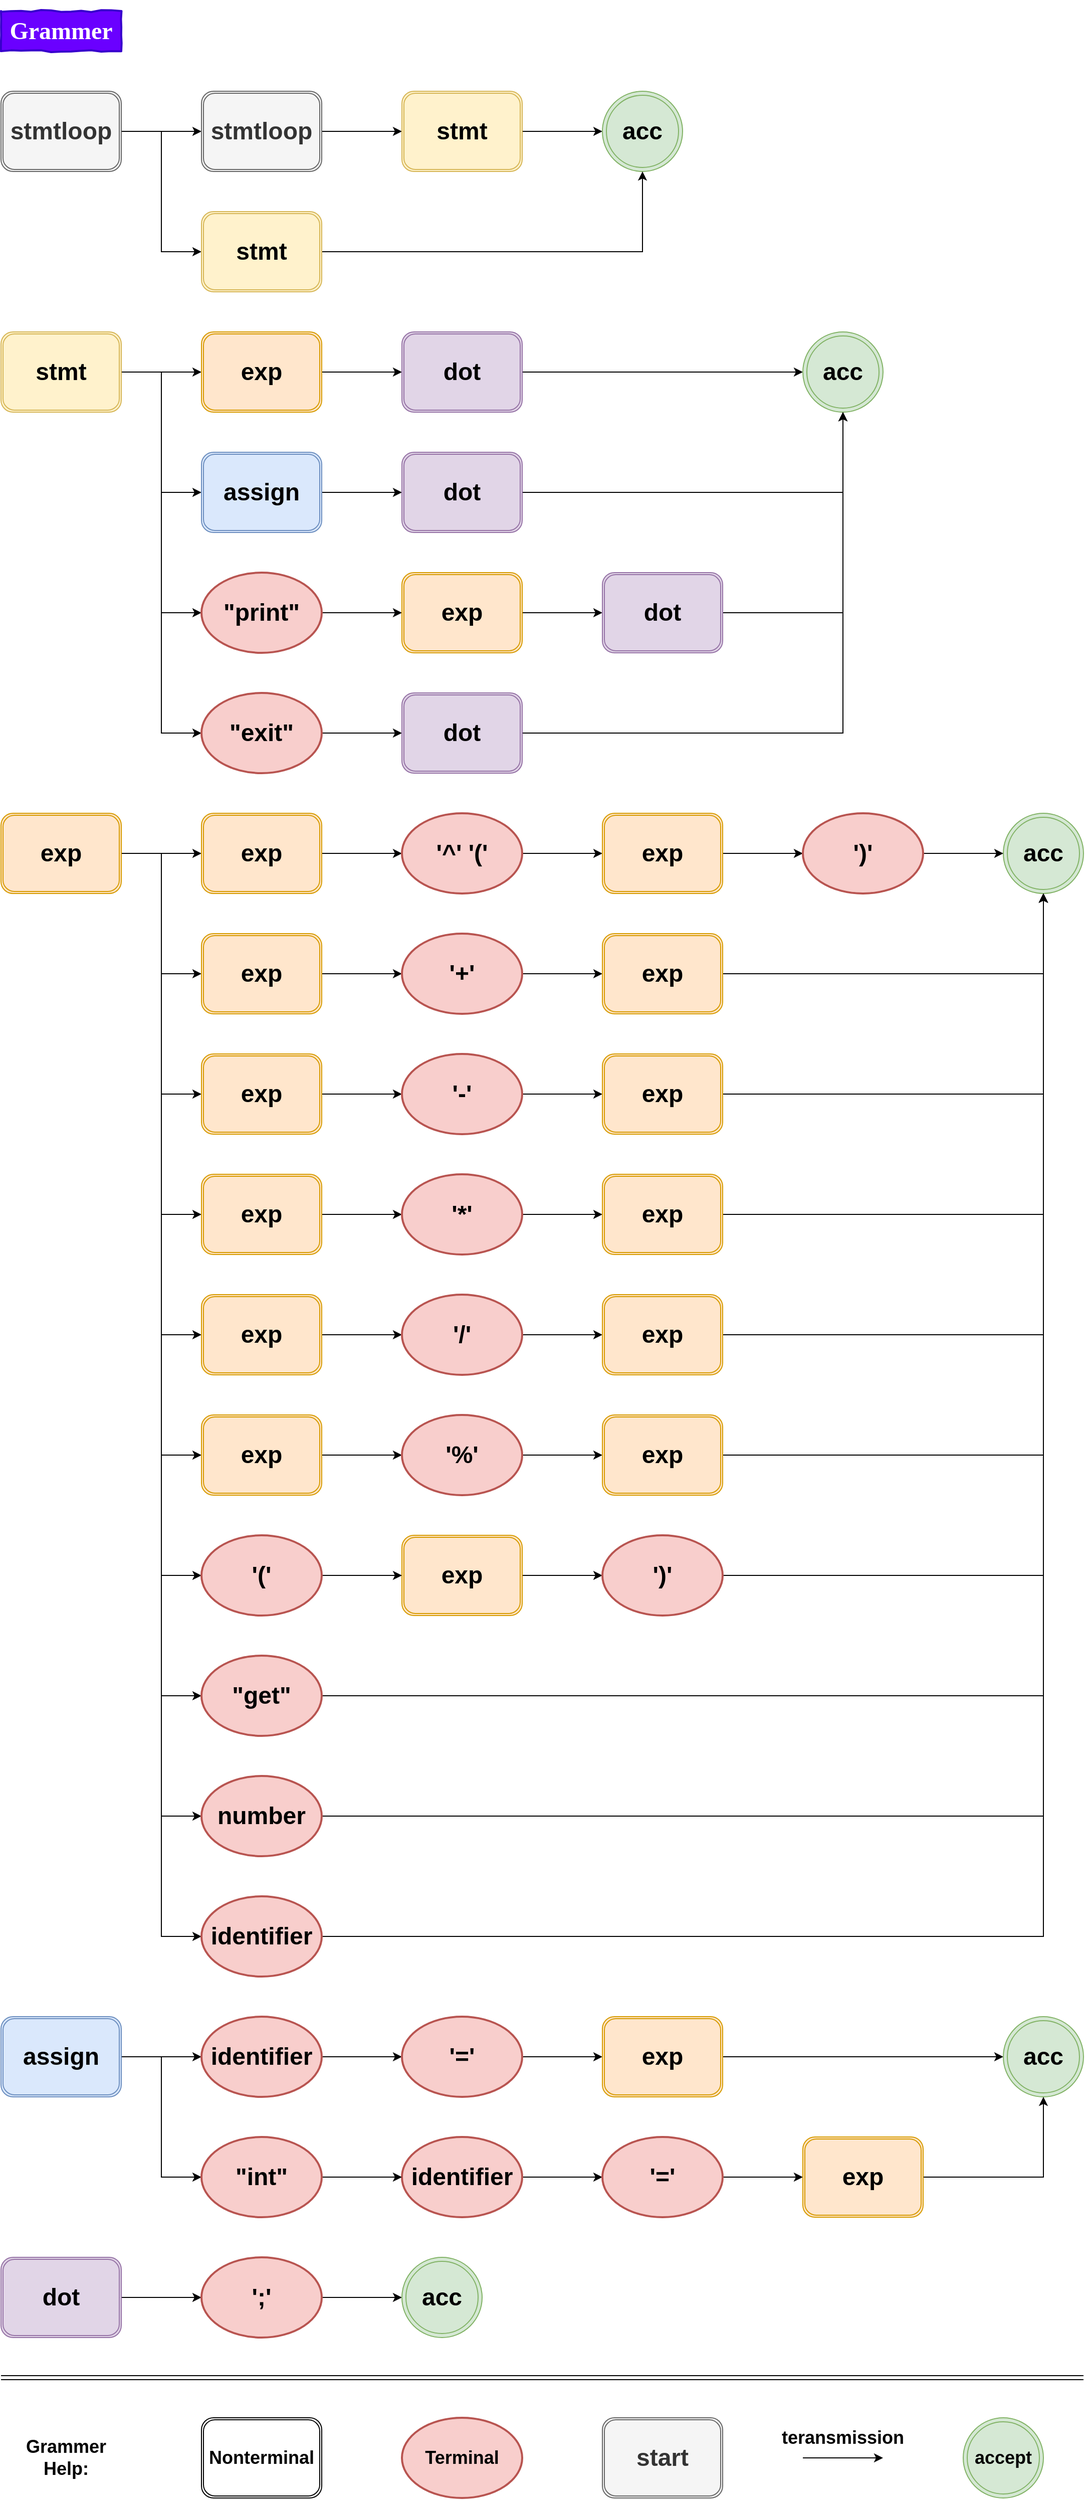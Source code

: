 <mxfile version="13.0.3" type="device"><diagram id="0jSrp2iH6M6Vbbj22u5k" name="Page-1"><mxGraphModel dx="1606" dy="960" grid="1" gridSize="10" guides="1" tooltips="1" connect="1" arrows="1" fold="1" page="1" pageScale="1" pageWidth="850" pageHeight="1100" math="0" shadow="0"><root><mxCell id="0"/><mxCell id="1" parent="0"/><mxCell id="E1WzO2gmGrAXvxgndslh-2" value="&lt;h1&gt;Grammer&lt;/h1&gt;" style="html=1;whiteSpace=wrap;comic=1;strokeWidth=2;fontFamily=Comic Sans MS;fontStyle=1;fillColor=#6a00ff;strokeColor=#3700CC;fontColor=#ffffff;" parent="1" vertex="1"><mxGeometry x="40" y="40" width="120" height="40" as="geometry"/></mxCell><mxCell id="E1WzO2gmGrAXvxgndslh-8" value="" style="edgeStyle=orthogonalEdgeStyle;rounded=0;orthogonalLoop=1;jettySize=auto;html=1;" parent="1" source="E1WzO2gmGrAXvxgndslh-6" target="E1WzO2gmGrAXvxgndslh-7" edge="1"><mxGeometry relative="1" as="geometry"/></mxCell><mxCell id="E1WzO2gmGrAXvxgndslh-15" style="edgeStyle=orthogonalEdgeStyle;rounded=0;orthogonalLoop=1;jettySize=auto;html=1;entryX=0;entryY=0.5;entryDx=0;entryDy=0;" parent="1" source="E1WzO2gmGrAXvxgndslh-6" target="E1WzO2gmGrAXvxgndslh-14" edge="1"><mxGeometry relative="1" as="geometry"/></mxCell><mxCell id="E1WzO2gmGrAXvxgndslh-6" value="&lt;h1&gt;&lt;b&gt;stmtloop&lt;/b&gt;&lt;/h1&gt;" style="shape=ext;double=1;rounded=1;whiteSpace=wrap;html=1;fillColor=#f5f5f5;strokeColor=#666666;fontColor=#333333;" parent="1" vertex="1"><mxGeometry x="40" y="120" width="120" height="80" as="geometry"/></mxCell><mxCell id="E1WzO2gmGrAXvxgndslh-10" value="" style="edgeStyle=orthogonalEdgeStyle;rounded=0;orthogonalLoop=1;jettySize=auto;html=1;" parent="1" source="E1WzO2gmGrAXvxgndslh-7" target="E1WzO2gmGrAXvxgndslh-9" edge="1"><mxGeometry relative="1" as="geometry"/></mxCell><mxCell id="E1WzO2gmGrAXvxgndslh-7" value="&lt;h1&gt;&lt;b&gt;stmtloop&lt;/b&gt;&lt;/h1&gt;" style="shape=ext;double=1;rounded=1;whiteSpace=wrap;html=1;fillColor=#f5f5f5;strokeColor=#666666;fontColor=#333333;" parent="1" vertex="1"><mxGeometry x="240" y="120" width="120" height="80" as="geometry"/></mxCell><mxCell id="E1WzO2gmGrAXvxgndslh-12" value="" style="edgeStyle=orthogonalEdgeStyle;rounded=0;orthogonalLoop=1;jettySize=auto;html=1;" parent="1" source="E1WzO2gmGrAXvxgndslh-9" target="E1WzO2gmGrAXvxgndslh-11" edge="1"><mxGeometry relative="1" as="geometry"/></mxCell><mxCell id="E1WzO2gmGrAXvxgndslh-9" value="&lt;h1&gt;stmt&lt;/h1&gt;" style="shape=ext;double=1;rounded=1;whiteSpace=wrap;html=1;fillColor=#fff2cc;strokeColor=#d6b656;" parent="1" vertex="1"><mxGeometry x="440" y="120" width="120" height="80" as="geometry"/></mxCell><mxCell id="E1WzO2gmGrAXvxgndslh-11" value="&lt;h1&gt;&lt;b&gt;acc&lt;/b&gt;&lt;/h1&gt;" style="ellipse;shape=doubleEllipse;whiteSpace=wrap;html=1;aspect=fixed;fillColor=#d5e8d4;strokeColor=#82b366;" parent="1" vertex="1"><mxGeometry x="640" y="120" width="80" height="80" as="geometry"/></mxCell><mxCell id="E1WzO2gmGrAXvxgndslh-16" style="edgeStyle=orthogonalEdgeStyle;rounded=0;orthogonalLoop=1;jettySize=auto;html=1;entryX=0.5;entryY=1;entryDx=0;entryDy=0;" parent="1" source="E1WzO2gmGrAXvxgndslh-14" target="E1WzO2gmGrAXvxgndslh-11" edge="1"><mxGeometry relative="1" as="geometry"/></mxCell><mxCell id="E1WzO2gmGrAXvxgndslh-14" value="&lt;h1&gt;stmt&lt;/h1&gt;" style="shape=ext;double=1;rounded=1;whiteSpace=wrap;html=1;fillColor=#fff2cc;strokeColor=#d6b656;" parent="1" vertex="1"><mxGeometry x="240" y="240" width="120" height="80" as="geometry"/></mxCell><mxCell id="E1WzO2gmGrAXvxgndslh-19" value="" style="edgeStyle=orthogonalEdgeStyle;rounded=0;orthogonalLoop=1;jettySize=auto;html=1;" parent="1" source="E1WzO2gmGrAXvxgndslh-17" target="E1WzO2gmGrAXvxgndslh-18" edge="1"><mxGeometry relative="1" as="geometry"/></mxCell><mxCell id="E1WzO2gmGrAXvxgndslh-27" style="edgeStyle=orthogonalEdgeStyle;rounded=0;orthogonalLoop=1;jettySize=auto;html=1;entryX=0;entryY=0.5;entryDx=0;entryDy=0;entryPerimeter=0;" parent="1" source="E1WzO2gmGrAXvxgndslh-17" target="E1WzO2gmGrAXvxgndslh-26" edge="1"><mxGeometry relative="1" as="geometry"/></mxCell><mxCell id="E1WzO2gmGrAXvxgndslh-38" style="edgeStyle=orthogonalEdgeStyle;rounded=0;orthogonalLoop=1;jettySize=auto;html=1;entryX=0;entryY=0.5;entryDx=0;entryDy=0;" parent="1" source="E1WzO2gmGrAXvxgndslh-17" target="E1WzO2gmGrAXvxgndslh-34" edge="1"><mxGeometry relative="1" as="geometry"/></mxCell><mxCell id="E1WzO2gmGrAXvxgndslh-40" style="edgeStyle=orthogonalEdgeStyle;rounded=0;orthogonalLoop=1;jettySize=auto;html=1;entryX=0;entryY=0.5;entryDx=0;entryDy=0;entryPerimeter=0;" parent="1" source="E1WzO2gmGrAXvxgndslh-17" target="E1WzO2gmGrAXvxgndslh-39" edge="1"><mxGeometry relative="1" as="geometry"/></mxCell><mxCell id="E1WzO2gmGrAXvxgndslh-17" value="&lt;h1&gt;stmt&lt;/h1&gt;" style="shape=ext;double=1;rounded=1;whiteSpace=wrap;html=1;fillColor=#fff2cc;strokeColor=#d6b656;" parent="1" vertex="1"><mxGeometry x="40" y="360" width="120" height="80" as="geometry"/></mxCell><mxCell id="E1WzO2gmGrAXvxgndslh-21" value="" style="edgeStyle=orthogonalEdgeStyle;rounded=0;orthogonalLoop=1;jettySize=auto;html=1;" parent="1" source="E1WzO2gmGrAXvxgndslh-18" target="E1WzO2gmGrAXvxgndslh-20" edge="1"><mxGeometry relative="1" as="geometry"/></mxCell><mxCell id="E1WzO2gmGrAXvxgndslh-18" value="&lt;h1&gt;&lt;b&gt;exp&lt;/b&gt;&lt;/h1&gt;" style="shape=ext;double=1;rounded=1;whiteSpace=wrap;html=1;fillColor=#ffe6cc;strokeColor=#d79b00;" parent="1" vertex="1"><mxGeometry x="240" y="360" width="120" height="80" as="geometry"/></mxCell><mxCell id="E1WzO2gmGrAXvxgndslh-23" value="" style="edgeStyle=orthogonalEdgeStyle;rounded=0;orthogonalLoop=1;jettySize=auto;html=1;" parent="1" source="E1WzO2gmGrAXvxgndslh-20" target="E1WzO2gmGrAXvxgndslh-22" edge="1"><mxGeometry relative="1" as="geometry"/></mxCell><mxCell id="E1WzO2gmGrAXvxgndslh-20" value="&lt;h1&gt;&lt;b&gt;dot&lt;/b&gt;&lt;/h1&gt;" style="shape=ext;double=1;rounded=1;whiteSpace=wrap;html=1;fillColor=#e1d5e7;strokeColor=#9673a6;" parent="1" vertex="1"><mxGeometry x="440" y="360" width="120" height="80" as="geometry"/></mxCell><mxCell id="E1WzO2gmGrAXvxgndslh-22" value="&lt;h1&gt;&lt;b&gt;acc&lt;/b&gt;&lt;/h1&gt;" style="ellipse;shape=doubleEllipse;whiteSpace=wrap;html=1;aspect=fixed;fillColor=#d5e8d4;strokeColor=#82b366;" parent="1" vertex="1"><mxGeometry x="840" y="360" width="80" height="80" as="geometry"/></mxCell><mxCell id="E1WzO2gmGrAXvxgndslh-31" value="" style="edgeStyle=orthogonalEdgeStyle;rounded=0;orthogonalLoop=1;jettySize=auto;html=1;" parent="1" source="E1WzO2gmGrAXvxgndslh-26" target="E1WzO2gmGrAXvxgndslh-29" edge="1"><mxGeometry relative="1" as="geometry"/></mxCell><mxCell id="E1WzO2gmGrAXvxgndslh-26" value="&lt;h1&gt;&lt;b&gt;&quot;print&quot;&lt;/b&gt;&lt;/h1&gt;" style="strokeWidth=2;html=1;shape=mxgraph.flowchart.start_1;whiteSpace=wrap;fillColor=#f8cecc;strokeColor=#b85450;" parent="1" vertex="1"><mxGeometry x="240" y="600" width="120" height="80" as="geometry"/></mxCell><mxCell id="E1WzO2gmGrAXvxgndslh-32" value="" style="edgeStyle=orthogonalEdgeStyle;rounded=0;orthogonalLoop=1;jettySize=auto;html=1;" parent="1" source="E1WzO2gmGrAXvxgndslh-29" target="E1WzO2gmGrAXvxgndslh-30" edge="1"><mxGeometry relative="1" as="geometry"/></mxCell><mxCell id="E1WzO2gmGrAXvxgndslh-29" value="&lt;h1&gt;&lt;b&gt;exp&lt;/b&gt;&lt;/h1&gt;" style="shape=ext;double=1;rounded=1;whiteSpace=wrap;html=1;fillColor=#ffe6cc;strokeColor=#d79b00;" parent="1" vertex="1"><mxGeometry x="440" y="600" width="120" height="80" as="geometry"/></mxCell><mxCell id="E1WzO2gmGrAXvxgndslh-33" style="edgeStyle=orthogonalEdgeStyle;rounded=0;orthogonalLoop=1;jettySize=auto;html=1;entryX=0.5;entryY=1;entryDx=0;entryDy=0;" parent="1" source="E1WzO2gmGrAXvxgndslh-30" target="E1WzO2gmGrAXvxgndslh-22" edge="1"><mxGeometry relative="1" as="geometry"/></mxCell><mxCell id="E1WzO2gmGrAXvxgndslh-30" value="&lt;h1&gt;&lt;b&gt;dot&lt;/b&gt;&lt;/h1&gt;" style="shape=ext;double=1;rounded=1;whiteSpace=wrap;html=1;fillColor=#e1d5e7;strokeColor=#9673a6;" parent="1" vertex="1"><mxGeometry x="640" y="600" width="120" height="80" as="geometry"/></mxCell><mxCell id="E1WzO2gmGrAXvxgndslh-36" value="" style="edgeStyle=orthogonalEdgeStyle;rounded=0;orthogonalLoop=1;jettySize=auto;html=1;" parent="1" source="E1WzO2gmGrAXvxgndslh-34" target="E1WzO2gmGrAXvxgndslh-35" edge="1"><mxGeometry relative="1" as="geometry"/></mxCell><mxCell id="E1WzO2gmGrAXvxgndslh-34" value="&lt;h1&gt;&lt;b&gt;assign&lt;/b&gt;&lt;/h1&gt;" style="shape=ext;double=1;rounded=1;whiteSpace=wrap;html=1;fillColor=#dae8fc;strokeColor=#6c8ebf;" parent="1" vertex="1"><mxGeometry x="240" y="480" width="120" height="80" as="geometry"/></mxCell><mxCell id="E1WzO2gmGrAXvxgndslh-37" style="edgeStyle=orthogonalEdgeStyle;rounded=0;orthogonalLoop=1;jettySize=auto;html=1;entryX=0.5;entryY=1;entryDx=0;entryDy=0;" parent="1" source="E1WzO2gmGrAXvxgndslh-35" target="E1WzO2gmGrAXvxgndslh-22" edge="1"><mxGeometry relative="1" as="geometry"/></mxCell><mxCell id="E1WzO2gmGrAXvxgndslh-35" value="&lt;h1&gt;&lt;b&gt;dot&lt;/b&gt;&lt;/h1&gt;" style="shape=ext;double=1;rounded=1;whiteSpace=wrap;html=1;fillColor=#e1d5e7;strokeColor=#9673a6;" parent="1" vertex="1"><mxGeometry x="440" y="480" width="120" height="80" as="geometry"/></mxCell><mxCell id="E1WzO2gmGrAXvxgndslh-42" value="" style="edgeStyle=orthogonalEdgeStyle;rounded=0;orthogonalLoop=1;jettySize=auto;html=1;" parent="1" source="E1WzO2gmGrAXvxgndslh-39" target="E1WzO2gmGrAXvxgndslh-41" edge="1"><mxGeometry relative="1" as="geometry"/></mxCell><mxCell id="E1WzO2gmGrAXvxgndslh-39" value="&lt;h1&gt;&lt;b&gt;&quot;exit&quot;&lt;/b&gt;&lt;/h1&gt;" style="strokeWidth=2;html=1;shape=mxgraph.flowchart.start_1;whiteSpace=wrap;fillColor=#f8cecc;strokeColor=#b85450;" parent="1" vertex="1"><mxGeometry x="240" y="720" width="120" height="80" as="geometry"/></mxCell><mxCell id="E1WzO2gmGrAXvxgndslh-44" style="edgeStyle=orthogonalEdgeStyle;rounded=0;orthogonalLoop=1;jettySize=auto;html=1;" parent="1" source="E1WzO2gmGrAXvxgndslh-41" target="E1WzO2gmGrAXvxgndslh-22" edge="1"><mxGeometry relative="1" as="geometry"/></mxCell><mxCell id="E1WzO2gmGrAXvxgndslh-41" value="&lt;h1&gt;&lt;b&gt;dot&lt;/b&gt;&lt;/h1&gt;" style="shape=ext;double=1;rounded=1;whiteSpace=wrap;html=1;fillColor=#e1d5e7;strokeColor=#9673a6;" parent="1" vertex="1"><mxGeometry x="440" y="720" width="120" height="80" as="geometry"/></mxCell><mxCell id="E1WzO2gmGrAXvxgndslh-75" style="edgeStyle=orthogonalEdgeStyle;rounded=0;orthogonalLoop=1;jettySize=auto;html=1;entryX=0;entryY=0.5;entryDx=0;entryDy=0;" parent="1" source="E1WzO2gmGrAXvxgndslh-45" target="E1WzO2gmGrAXvxgndslh-53" edge="1"><mxGeometry relative="1" as="geometry"/></mxCell><mxCell id="E1WzO2gmGrAXvxgndslh-76" style="edgeStyle=orthogonalEdgeStyle;rounded=0;orthogonalLoop=1;jettySize=auto;html=1;entryX=0;entryY=0.5;entryDx=0;entryDy=0;" parent="1" source="E1WzO2gmGrAXvxgndslh-45" target="E1WzO2gmGrAXvxgndslh-58" edge="1"><mxGeometry relative="1" as="geometry"/></mxCell><mxCell id="E1WzO2gmGrAXvxgndslh-77" style="edgeStyle=orthogonalEdgeStyle;rounded=0;orthogonalLoop=1;jettySize=auto;html=1;entryX=0;entryY=0.5;entryDx=0;entryDy=0;" parent="1" source="E1WzO2gmGrAXvxgndslh-45" target="E1WzO2gmGrAXvxgndslh-61" edge="1"><mxGeometry relative="1" as="geometry"/></mxCell><mxCell id="E1WzO2gmGrAXvxgndslh-79" style="edgeStyle=orthogonalEdgeStyle;rounded=0;orthogonalLoop=1;jettySize=auto;html=1;entryX=0;entryY=0.5;entryDx=0;entryDy=0;entryPerimeter=0;" parent="1" source="E1WzO2gmGrAXvxgndslh-45" target="E1WzO2gmGrAXvxgndslh-78" edge="1"><mxGeometry relative="1" as="geometry"/></mxCell><mxCell id="E1WzO2gmGrAXvxgndslh-81" style="edgeStyle=orthogonalEdgeStyle;rounded=0;orthogonalLoop=1;jettySize=auto;html=1;entryX=0;entryY=0.5;entryDx=0;entryDy=0;entryPerimeter=0;" parent="1" source="E1WzO2gmGrAXvxgndslh-45" target="E1WzO2gmGrAXvxgndslh-80" edge="1"><mxGeometry relative="1" as="geometry"/></mxCell><mxCell id="E1WzO2gmGrAXvxgndslh-86" style="edgeStyle=orthogonalEdgeStyle;rounded=0;orthogonalLoop=1;jettySize=auto;html=1;entryX=0;entryY=0.5;entryDx=0;entryDy=0;entryPerimeter=0;" parent="1" source="E1WzO2gmGrAXvxgndslh-45" target="E1WzO2gmGrAXvxgndslh-84" edge="1"><mxGeometry relative="1" as="geometry"/></mxCell><mxCell id="sV7px3bCPQQjHHOX6gU6-16" style="edgeStyle=orthogonalEdgeStyle;rounded=0;orthogonalLoop=1;jettySize=auto;html=1;entryX=0;entryY=0.5;entryDx=0;entryDy=0;entryPerimeter=0;" parent="1" source="E1WzO2gmGrAXvxgndslh-45" target="sV7px3bCPQQjHHOX6gU6-5" edge="1"><mxGeometry relative="1" as="geometry"/></mxCell><mxCell id="sV7px3bCPQQjHHOX6gU6-17" style="edgeStyle=orthogonalEdgeStyle;rounded=0;orthogonalLoop=1;jettySize=auto;html=1;entryX=0;entryY=0.5;entryDx=0;entryDy=0;" parent="1" source="E1WzO2gmGrAXvxgndslh-45" target="sV7px3bCPQQjHHOX6gU6-1" edge="1"><mxGeometry relative="1" as="geometry"/></mxCell><mxCell id="29y16_szGR1W3clSCJ2y-10" style="edgeStyle=orthogonalEdgeStyle;rounded=0;orthogonalLoop=1;jettySize=auto;html=1;entryX=0;entryY=0.5;entryDx=0;entryDy=0;" edge="1" parent="1" source="E1WzO2gmGrAXvxgndslh-45" target="E1WzO2gmGrAXvxgndslh-46"><mxGeometry relative="1" as="geometry"/></mxCell><mxCell id="29y16_szGR1W3clSCJ2y-11" style="edgeStyle=orthogonalEdgeStyle;rounded=0;orthogonalLoop=1;jettySize=auto;html=1;" edge="1" parent="1" source="E1WzO2gmGrAXvxgndslh-45" target="29y16_szGR1W3clSCJ2y-1"><mxGeometry relative="1" as="geometry"/></mxCell><mxCell id="E1WzO2gmGrAXvxgndslh-45" value="&lt;h1&gt;exp&lt;/h1&gt;" style="shape=ext;double=1;rounded=1;whiteSpace=wrap;html=1;fillColor=#ffe6cc;strokeColor=#d79b00;" parent="1" vertex="1"><mxGeometry x="40" y="840" width="120" height="80" as="geometry"/></mxCell><mxCell id="E1WzO2gmGrAXvxgndslh-50" value="" style="edgeStyle=orthogonalEdgeStyle;rounded=0;orthogonalLoop=1;jettySize=auto;html=1;" parent="1" source="E1WzO2gmGrAXvxgndslh-46" target="E1WzO2gmGrAXvxgndslh-47" edge="1"><mxGeometry relative="1" as="geometry"/></mxCell><mxCell id="E1WzO2gmGrAXvxgndslh-46" value="&lt;h1&gt;exp&lt;/h1&gt;" style="shape=ext;double=1;rounded=1;whiteSpace=wrap;html=1;fillColor=#ffe6cc;strokeColor=#d79b00;" parent="1" vertex="1"><mxGeometry x="240" y="960" width="120" height="80" as="geometry"/></mxCell><mxCell id="E1WzO2gmGrAXvxgndslh-51" value="" style="edgeStyle=orthogonalEdgeStyle;rounded=0;orthogonalLoop=1;jettySize=auto;html=1;" parent="1" source="E1WzO2gmGrAXvxgndslh-47" target="E1WzO2gmGrAXvxgndslh-48" edge="1"><mxGeometry relative="1" as="geometry"/></mxCell><mxCell id="E1WzO2gmGrAXvxgndslh-47" value="&lt;h1&gt;&lt;b&gt;'+'&lt;/b&gt;&lt;/h1&gt;" style="strokeWidth=2;html=1;shape=mxgraph.flowchart.start_1;whiteSpace=wrap;fillColor=#f8cecc;strokeColor=#b85450;" parent="1" vertex="1"><mxGeometry x="440" y="960" width="120" height="80" as="geometry"/></mxCell><mxCell id="E1WzO2gmGrAXvxgndslh-71" value="" style="edgeStyle=orthogonalEdgeStyle;rounded=0;orthogonalLoop=1;jettySize=auto;html=1;" parent="1" source="E1WzO2gmGrAXvxgndslh-48" target="E1WzO2gmGrAXvxgndslh-70" edge="1"><mxGeometry relative="1" as="geometry"/></mxCell><mxCell id="E1WzO2gmGrAXvxgndslh-48" value="&lt;h1&gt;exp&lt;/h1&gt;" style="shape=ext;double=1;rounded=1;whiteSpace=wrap;html=1;fillColor=#ffe6cc;strokeColor=#d79b00;" parent="1" vertex="1"><mxGeometry x="640" y="960" width="120" height="80" as="geometry"/></mxCell><mxCell id="E1WzO2gmGrAXvxgndslh-64" value="" style="edgeStyle=orthogonalEdgeStyle;rounded=0;orthogonalLoop=1;jettySize=auto;html=1;" parent="1" source="E1WzO2gmGrAXvxgndslh-53" target="E1WzO2gmGrAXvxgndslh-54" edge="1"><mxGeometry relative="1" as="geometry"/></mxCell><mxCell id="E1WzO2gmGrAXvxgndslh-53" value="&lt;h1&gt;exp&lt;/h1&gt;" style="shape=ext;double=1;rounded=1;whiteSpace=wrap;html=1;fillColor=#ffe6cc;strokeColor=#d79b00;" parent="1" vertex="1"><mxGeometry x="240" y="1080" width="120" height="80" as="geometry"/></mxCell><mxCell id="E1WzO2gmGrAXvxgndslh-65" value="" style="edgeStyle=orthogonalEdgeStyle;rounded=0;orthogonalLoop=1;jettySize=auto;html=1;" parent="1" source="E1WzO2gmGrAXvxgndslh-54" target="E1WzO2gmGrAXvxgndslh-55" edge="1"><mxGeometry relative="1" as="geometry"/></mxCell><mxCell id="E1WzO2gmGrAXvxgndslh-54" value="&lt;h1&gt;&lt;b&gt;'-'&lt;/b&gt;&lt;/h1&gt;" style="strokeWidth=2;html=1;shape=mxgraph.flowchart.start_1;whiteSpace=wrap;fillColor=#f8cecc;strokeColor=#b85450;" parent="1" vertex="1"><mxGeometry x="440" y="1080" width="120" height="80" as="geometry"/></mxCell><mxCell id="E1WzO2gmGrAXvxgndslh-72" style="edgeStyle=orthogonalEdgeStyle;rounded=0;orthogonalLoop=1;jettySize=auto;html=1;" parent="1" source="E1WzO2gmGrAXvxgndslh-55" target="E1WzO2gmGrAXvxgndslh-70" edge="1"><mxGeometry relative="1" as="geometry"/></mxCell><mxCell id="E1WzO2gmGrAXvxgndslh-55" value="&lt;h1&gt;exp&lt;/h1&gt;" style="shape=ext;double=1;rounded=1;whiteSpace=wrap;html=1;fillColor=#ffe6cc;strokeColor=#d79b00;" parent="1" vertex="1"><mxGeometry x="640" y="1080" width="120" height="80" as="geometry"/></mxCell><mxCell id="E1WzO2gmGrAXvxgndslh-66" value="" style="edgeStyle=orthogonalEdgeStyle;rounded=0;orthogonalLoop=1;jettySize=auto;html=1;" parent="1" source="E1WzO2gmGrAXvxgndslh-58" target="E1WzO2gmGrAXvxgndslh-59" edge="1"><mxGeometry relative="1" as="geometry"/></mxCell><mxCell id="E1WzO2gmGrAXvxgndslh-58" value="&lt;h1&gt;exp&lt;/h1&gt;" style="shape=ext;double=1;rounded=1;whiteSpace=wrap;html=1;fillColor=#ffe6cc;strokeColor=#d79b00;" parent="1" vertex="1"><mxGeometry x="240" y="1200" width="120" height="80" as="geometry"/></mxCell><mxCell id="E1WzO2gmGrAXvxgndslh-67" value="" style="edgeStyle=orthogonalEdgeStyle;rounded=0;orthogonalLoop=1;jettySize=auto;html=1;" parent="1" source="E1WzO2gmGrAXvxgndslh-59" target="E1WzO2gmGrAXvxgndslh-60" edge="1"><mxGeometry relative="1" as="geometry"/></mxCell><mxCell id="E1WzO2gmGrAXvxgndslh-59" value="&lt;h1&gt;&lt;b&gt;'*'&lt;/b&gt;&lt;/h1&gt;" style="strokeWidth=2;html=1;shape=mxgraph.flowchart.start_1;whiteSpace=wrap;fillColor=#f8cecc;strokeColor=#b85450;" parent="1" vertex="1"><mxGeometry x="440" y="1200" width="120" height="80" as="geometry"/></mxCell><mxCell id="E1WzO2gmGrAXvxgndslh-73" style="edgeStyle=orthogonalEdgeStyle;rounded=0;orthogonalLoop=1;jettySize=auto;html=1;" parent="1" source="E1WzO2gmGrAXvxgndslh-60" target="E1WzO2gmGrAXvxgndslh-70" edge="1"><mxGeometry relative="1" as="geometry"/></mxCell><mxCell id="E1WzO2gmGrAXvxgndslh-60" value="&lt;h1&gt;exp&lt;/h1&gt;" style="shape=ext;double=1;rounded=1;whiteSpace=wrap;html=1;fillColor=#ffe6cc;strokeColor=#d79b00;" parent="1" vertex="1"><mxGeometry x="640" y="1200" width="120" height="80" as="geometry"/></mxCell><mxCell id="E1WzO2gmGrAXvxgndslh-68" value="" style="edgeStyle=orthogonalEdgeStyle;rounded=0;orthogonalLoop=1;jettySize=auto;html=1;" parent="1" source="E1WzO2gmGrAXvxgndslh-61" target="E1WzO2gmGrAXvxgndslh-62" edge="1"><mxGeometry relative="1" as="geometry"/></mxCell><mxCell id="E1WzO2gmGrAXvxgndslh-61" value="&lt;h1&gt;exp&lt;/h1&gt;" style="shape=ext;double=1;rounded=1;whiteSpace=wrap;html=1;fillColor=#ffe6cc;strokeColor=#d79b00;" parent="1" vertex="1"><mxGeometry x="240" y="1320" width="120" height="80" as="geometry"/></mxCell><mxCell id="E1WzO2gmGrAXvxgndslh-69" value="" style="edgeStyle=orthogonalEdgeStyle;rounded=0;orthogonalLoop=1;jettySize=auto;html=1;" parent="1" source="E1WzO2gmGrAXvxgndslh-62" target="E1WzO2gmGrAXvxgndslh-63" edge="1"><mxGeometry relative="1" as="geometry"/></mxCell><mxCell id="E1WzO2gmGrAXvxgndslh-62" value="&lt;h1&gt;&lt;b&gt;'/'&lt;/b&gt;&lt;/h1&gt;" style="strokeWidth=2;html=1;shape=mxgraph.flowchart.start_1;whiteSpace=wrap;fillColor=#f8cecc;strokeColor=#b85450;" parent="1" vertex="1"><mxGeometry x="440" y="1320" width="120" height="80" as="geometry"/></mxCell><mxCell id="E1WzO2gmGrAXvxgndslh-74" style="edgeStyle=orthogonalEdgeStyle;rounded=0;orthogonalLoop=1;jettySize=auto;html=1;" parent="1" source="E1WzO2gmGrAXvxgndslh-63" target="E1WzO2gmGrAXvxgndslh-70" edge="1"><mxGeometry relative="1" as="geometry"/></mxCell><mxCell id="E1WzO2gmGrAXvxgndslh-63" value="&lt;h1&gt;exp&lt;/h1&gt;" style="shape=ext;double=1;rounded=1;whiteSpace=wrap;html=1;fillColor=#ffe6cc;strokeColor=#d79b00;" parent="1" vertex="1"><mxGeometry x="640" y="1320" width="120" height="80" as="geometry"/></mxCell><mxCell id="E1WzO2gmGrAXvxgndslh-70" value="&lt;h1&gt;&lt;b&gt;acc&lt;/b&gt;&lt;/h1&gt;" style="ellipse;shape=doubleEllipse;whiteSpace=wrap;html=1;aspect=fixed;fillColor=#d5e8d4;strokeColor=#82b366;" parent="1" vertex="1"><mxGeometry x="1040" y="840" width="80" height="80" as="geometry"/></mxCell><mxCell id="E1WzO2gmGrAXvxgndslh-82" style="edgeStyle=orthogonalEdgeStyle;rounded=0;orthogonalLoop=1;jettySize=auto;html=1;" parent="1" source="E1WzO2gmGrAXvxgndslh-78" target="E1WzO2gmGrAXvxgndslh-70" edge="1"><mxGeometry relative="1" as="geometry"/></mxCell><mxCell id="E1WzO2gmGrAXvxgndslh-78" value="&lt;h1&gt;&lt;b&gt;number&lt;/b&gt;&lt;/h1&gt;" style="strokeWidth=2;html=1;shape=mxgraph.flowchart.start_1;whiteSpace=wrap;fillColor=#f8cecc;strokeColor=#b85450;" parent="1" vertex="1"><mxGeometry x="240" y="1800" width="120" height="80" as="geometry"/></mxCell><mxCell id="E1WzO2gmGrAXvxgndslh-83" style="edgeStyle=orthogonalEdgeStyle;rounded=0;orthogonalLoop=1;jettySize=auto;html=1;" parent="1" source="E1WzO2gmGrAXvxgndslh-80" target="E1WzO2gmGrAXvxgndslh-70" edge="1"><mxGeometry relative="1" as="geometry"/></mxCell><mxCell id="E1WzO2gmGrAXvxgndslh-80" value="&lt;h1&gt;&lt;b&gt;identifier&lt;/b&gt;&lt;/h1&gt;" style="strokeWidth=2;html=1;shape=mxgraph.flowchart.start_1;whiteSpace=wrap;fillColor=#f8cecc;strokeColor=#b85450;" parent="1" vertex="1"><mxGeometry x="240" y="1920" width="120" height="80" as="geometry"/></mxCell><mxCell id="E1WzO2gmGrAXvxgndslh-85" style="edgeStyle=orthogonalEdgeStyle;rounded=0;orthogonalLoop=1;jettySize=auto;html=1;" parent="1" source="E1WzO2gmGrAXvxgndslh-84" target="E1WzO2gmGrAXvxgndslh-70" edge="1"><mxGeometry relative="1" as="geometry"/></mxCell><mxCell id="E1WzO2gmGrAXvxgndslh-84" value="&lt;h1&gt;&lt;b&gt;&quot;get&quot;&lt;/b&gt;&lt;/h1&gt;" style="strokeWidth=2;html=1;shape=mxgraph.flowchart.start_1;whiteSpace=wrap;fillColor=#f8cecc;strokeColor=#b85450;" parent="1" vertex="1"><mxGeometry x="240" y="1680" width="120" height="80" as="geometry"/></mxCell><mxCell id="E1WzO2gmGrAXvxgndslh-91" value="" style="edgeStyle=orthogonalEdgeStyle;rounded=0;orthogonalLoop=1;jettySize=auto;html=1;" parent="1" source="E1WzO2gmGrAXvxgndslh-87" target="E1WzO2gmGrAXvxgndslh-88" edge="1"><mxGeometry relative="1" as="geometry"/></mxCell><mxCell id="E1WzO2gmGrAXvxgndslh-104" style="edgeStyle=orthogonalEdgeStyle;rounded=0;orthogonalLoop=1;jettySize=auto;html=1;entryX=0;entryY=0.5;entryDx=0;entryDy=0;entryPerimeter=0;" parent="1" source="E1WzO2gmGrAXvxgndslh-87" target="E1WzO2gmGrAXvxgndslh-103" edge="1"><mxGeometry relative="1" as="geometry"/></mxCell><mxCell id="E1WzO2gmGrAXvxgndslh-87" value="&lt;h1&gt;&lt;b&gt;assign&lt;/b&gt;&lt;/h1&gt;" style="shape=ext;double=1;rounded=1;whiteSpace=wrap;html=1;fillColor=#dae8fc;strokeColor=#6c8ebf;" parent="1" vertex="1"><mxGeometry x="40" y="2040" width="120" height="80" as="geometry"/></mxCell><mxCell id="E1WzO2gmGrAXvxgndslh-92" value="" style="edgeStyle=orthogonalEdgeStyle;rounded=0;orthogonalLoop=1;jettySize=auto;html=1;" parent="1" source="E1WzO2gmGrAXvxgndslh-88" target="E1WzO2gmGrAXvxgndslh-89" edge="1"><mxGeometry relative="1" as="geometry"/></mxCell><mxCell id="E1WzO2gmGrAXvxgndslh-88" value="&lt;h1&gt;&lt;b&gt;identifier&lt;/b&gt;&lt;/h1&gt;" style="strokeWidth=2;html=1;shape=mxgraph.flowchart.start_1;whiteSpace=wrap;fillColor=#f8cecc;strokeColor=#b85450;" parent="1" vertex="1"><mxGeometry x="240" y="2040" width="120" height="80" as="geometry"/></mxCell><mxCell id="E1WzO2gmGrAXvxgndslh-93" value="" style="edgeStyle=orthogonalEdgeStyle;rounded=0;orthogonalLoop=1;jettySize=auto;html=1;" parent="1" source="E1WzO2gmGrAXvxgndslh-89" target="E1WzO2gmGrAXvxgndslh-90" edge="1"><mxGeometry relative="1" as="geometry"/></mxCell><mxCell id="E1WzO2gmGrAXvxgndslh-89" value="&lt;h1&gt;&lt;b&gt;'='&lt;/b&gt;&lt;/h1&gt;" style="strokeWidth=2;html=1;shape=mxgraph.flowchart.start_1;whiteSpace=wrap;fillColor=#f8cecc;strokeColor=#b85450;" parent="1" vertex="1"><mxGeometry x="440" y="2040" width="120" height="80" as="geometry"/></mxCell><mxCell id="E1WzO2gmGrAXvxgndslh-96" value="" style="edgeStyle=orthogonalEdgeStyle;rounded=0;orthogonalLoop=1;jettySize=auto;html=1;" parent="1" source="E1WzO2gmGrAXvxgndslh-90" target="E1WzO2gmGrAXvxgndslh-95" edge="1"><mxGeometry relative="1" as="geometry"/></mxCell><mxCell id="E1WzO2gmGrAXvxgndslh-90" value="&lt;h1&gt;exp&lt;/h1&gt;" style="shape=ext;double=1;rounded=1;whiteSpace=wrap;html=1;fillColor=#ffe6cc;strokeColor=#d79b00;" parent="1" vertex="1"><mxGeometry x="640" y="2040" width="120" height="80" as="geometry"/></mxCell><mxCell id="E1WzO2gmGrAXvxgndslh-95" value="&lt;h1&gt;&lt;b&gt;acc&lt;/b&gt;&lt;/h1&gt;" style="ellipse;shape=doubleEllipse;whiteSpace=wrap;html=1;aspect=fixed;fillColor=#d5e8d4;strokeColor=#82b366;" parent="1" vertex="1"><mxGeometry x="1040" y="2040" width="80" height="80" as="geometry"/></mxCell><mxCell id="E1WzO2gmGrAXvxgndslh-97" value="" style="edgeStyle=orthogonalEdgeStyle;rounded=0;orthogonalLoop=1;jettySize=auto;html=1;" parent="1" source="E1WzO2gmGrAXvxgndslh-98" target="E1WzO2gmGrAXvxgndslh-100" edge="1"><mxGeometry relative="1" as="geometry"/></mxCell><mxCell id="E1WzO2gmGrAXvxgndslh-98" value="&lt;h1&gt;&lt;b&gt;identifier&lt;/b&gt;&lt;/h1&gt;" style="strokeWidth=2;html=1;shape=mxgraph.flowchart.start_1;whiteSpace=wrap;fillColor=#f8cecc;strokeColor=#b85450;" parent="1" vertex="1"><mxGeometry x="440" y="2160" width="120" height="80" as="geometry"/></mxCell><mxCell id="E1WzO2gmGrAXvxgndslh-99" value="" style="edgeStyle=orthogonalEdgeStyle;rounded=0;orthogonalLoop=1;jettySize=auto;html=1;" parent="1" source="E1WzO2gmGrAXvxgndslh-100" target="E1WzO2gmGrAXvxgndslh-101" edge="1"><mxGeometry relative="1" as="geometry"/></mxCell><mxCell id="E1WzO2gmGrAXvxgndslh-100" value="&lt;h1&gt;&lt;b&gt;'='&lt;/b&gt;&lt;/h1&gt;" style="strokeWidth=2;html=1;shape=mxgraph.flowchart.start_1;whiteSpace=wrap;fillColor=#f8cecc;strokeColor=#b85450;" parent="1" vertex="1"><mxGeometry x="640" y="2160" width="120" height="80" as="geometry"/></mxCell><mxCell id="E1WzO2gmGrAXvxgndslh-106" style="edgeStyle=orthogonalEdgeStyle;rounded=0;orthogonalLoop=1;jettySize=auto;html=1;" parent="1" source="E1WzO2gmGrAXvxgndslh-101" target="E1WzO2gmGrAXvxgndslh-95" edge="1"><mxGeometry relative="1" as="geometry"/></mxCell><mxCell id="E1WzO2gmGrAXvxgndslh-101" value="&lt;h1&gt;exp&lt;/h1&gt;" style="shape=ext;double=1;rounded=1;whiteSpace=wrap;html=1;fillColor=#ffe6cc;strokeColor=#d79b00;" parent="1" vertex="1"><mxGeometry x="840" y="2160" width="120" height="80" as="geometry"/></mxCell><mxCell id="E1WzO2gmGrAXvxgndslh-105" value="" style="edgeStyle=orthogonalEdgeStyle;rounded=0;orthogonalLoop=1;jettySize=auto;html=1;" parent="1" source="E1WzO2gmGrAXvxgndslh-103" target="E1WzO2gmGrAXvxgndslh-98" edge="1"><mxGeometry relative="1" as="geometry"/></mxCell><mxCell id="E1WzO2gmGrAXvxgndslh-103" value="&lt;h1&gt;&lt;b&gt;&quot;int&quot;&lt;/b&gt;&lt;/h1&gt;" style="strokeWidth=2;html=1;shape=mxgraph.flowchart.start_1;whiteSpace=wrap;fillColor=#f8cecc;strokeColor=#b85450;" parent="1" vertex="1"><mxGeometry x="240" y="2160" width="120" height="80" as="geometry"/></mxCell><mxCell id="E1WzO2gmGrAXvxgndslh-109" value="" style="edgeStyle=orthogonalEdgeStyle;rounded=0;orthogonalLoop=1;jettySize=auto;html=1;" parent="1" source="E1WzO2gmGrAXvxgndslh-107" target="E1WzO2gmGrAXvxgndslh-108" edge="1"><mxGeometry relative="1" as="geometry"/></mxCell><mxCell id="E1WzO2gmGrAXvxgndslh-107" value="&lt;h1&gt;&lt;b&gt;dot&lt;/b&gt;&lt;/h1&gt;" style="shape=ext;double=1;rounded=1;whiteSpace=wrap;html=1;fillColor=#e1d5e7;strokeColor=#9673a6;" parent="1" vertex="1"><mxGeometry x="40" y="2280" width="120" height="80" as="geometry"/></mxCell><mxCell id="E1WzO2gmGrAXvxgndslh-112" value="" style="edgeStyle=orthogonalEdgeStyle;rounded=0;orthogonalLoop=1;jettySize=auto;html=1;" parent="1" source="E1WzO2gmGrAXvxgndslh-108" target="E1WzO2gmGrAXvxgndslh-111" edge="1"><mxGeometry relative="1" as="geometry"/></mxCell><mxCell id="E1WzO2gmGrAXvxgndslh-108" value="&lt;h1&gt;&lt;b&gt;';'&lt;/b&gt;&lt;/h1&gt;" style="strokeWidth=2;html=1;shape=mxgraph.flowchart.start_1;whiteSpace=wrap;fillColor=#f8cecc;strokeColor=#b85450;" parent="1" vertex="1"><mxGeometry x="240" y="2280" width="120" height="80" as="geometry"/></mxCell><mxCell id="E1WzO2gmGrAXvxgndslh-111" value="&lt;h1&gt;&lt;b&gt;acc&lt;/b&gt;&lt;/h1&gt;" style="ellipse;shape=doubleEllipse;whiteSpace=wrap;html=1;aspect=fixed;fillColor=#d5e8d4;strokeColor=#82b366;" parent="1" vertex="1"><mxGeometry x="440" y="2280" width="80" height="80" as="geometry"/></mxCell><mxCell id="E1WzO2gmGrAXvxgndslh-113" value="&lt;h2&gt;Nonterminal&lt;/h2&gt;" style="shape=ext;double=1;rounded=1;whiteSpace=wrap;html=1;" parent="1" vertex="1"><mxGeometry x="240" y="2440" width="120" height="80" as="geometry"/></mxCell><mxCell id="E1WzO2gmGrAXvxgndslh-114" value="&lt;h2&gt;&lt;b&gt;Terminal&lt;/b&gt;&lt;/h2&gt;" style="strokeWidth=2;html=1;shape=mxgraph.flowchart.start_1;whiteSpace=wrap;fillColor=#f8cecc;strokeColor=#b85450;" parent="1" vertex="1"><mxGeometry x="440" y="2440" width="120" height="80" as="geometry"/></mxCell><mxCell id="E1WzO2gmGrAXvxgndslh-115" value="" style="shape=link;html=1;" parent="1" edge="1"><mxGeometry width="50" height="50" relative="1" as="geometry"><mxPoint x="40" y="2400" as="sourcePoint"/><mxPoint x="1120" y="2400" as="targetPoint"/></mxGeometry></mxCell><mxCell id="E1WzO2gmGrAXvxgndslh-116" value="&lt;h2&gt;&lt;b&gt;accept&lt;/b&gt;&lt;/h2&gt;" style="ellipse;shape=doubleEllipse;whiteSpace=wrap;html=1;aspect=fixed;fillColor=#d5e8d4;strokeColor=#82b366;" parent="1" vertex="1"><mxGeometry x="1000" y="2440" width="80" height="80" as="geometry"/></mxCell><mxCell id="E1WzO2gmGrAXvxgndslh-117" value="" style="endArrow=classic;html=1;" parent="1" edge="1"><mxGeometry width="50" height="50" relative="1" as="geometry"><mxPoint x="840" y="2480" as="sourcePoint"/><mxPoint x="920" y="2480" as="targetPoint"/></mxGeometry></mxCell><mxCell id="E1WzO2gmGrAXvxgndslh-118" value="&lt;h2&gt;&lt;b&gt;teransmission&lt;/b&gt;&lt;/h2&gt;" style="text;html=1;strokeColor=none;fillColor=none;align=center;verticalAlign=middle;whiteSpace=wrap;rounded=0;" parent="1" vertex="1"><mxGeometry x="810" y="2450" width="140" height="20" as="geometry"/></mxCell><mxCell id="E1WzO2gmGrAXvxgndslh-119" value="&lt;h1&gt;start&lt;/h1&gt;" style="shape=ext;double=1;rounded=1;whiteSpace=wrap;html=1;fillColor=#f5f5f5;strokeColor=#666666;fontColor=#333333;" parent="1" vertex="1"><mxGeometry x="640" y="2440" width="120" height="80" as="geometry"/></mxCell><mxCell id="E1WzO2gmGrAXvxgndslh-120" value="&lt;h2&gt;&lt;b&gt;Grammer Help:&lt;/b&gt;&lt;/h2&gt;" style="text;html=1;strokeColor=none;fillColor=none;align=center;verticalAlign=middle;whiteSpace=wrap;rounded=0;" parent="1" vertex="1"><mxGeometry x="40" y="2470" width="130" height="20" as="geometry"/></mxCell><mxCell id="sV7px3bCPQQjHHOX6gU6-8" value="" style="edgeStyle=orthogonalEdgeStyle;rounded=0;orthogonalLoop=1;jettySize=auto;html=1;" parent="1" source="sV7px3bCPQQjHHOX6gU6-1" target="sV7px3bCPQQjHHOX6gU6-2" edge="1"><mxGeometry relative="1" as="geometry"/></mxCell><mxCell id="sV7px3bCPQQjHHOX6gU6-1" value="&lt;h1&gt;exp&lt;/h1&gt;" style="shape=ext;double=1;rounded=1;whiteSpace=wrap;html=1;fillColor=#ffe6cc;strokeColor=#d79b00;" parent="1" vertex="1"><mxGeometry x="240" y="1440" width="120" height="80" as="geometry"/></mxCell><mxCell id="sV7px3bCPQQjHHOX6gU6-9" value="" style="edgeStyle=orthogonalEdgeStyle;rounded=0;orthogonalLoop=1;jettySize=auto;html=1;" parent="1" source="sV7px3bCPQQjHHOX6gU6-2" target="sV7px3bCPQQjHHOX6gU6-3" edge="1"><mxGeometry relative="1" as="geometry"/></mxCell><mxCell id="sV7px3bCPQQjHHOX6gU6-2" value="&lt;h1&gt;&lt;b&gt;'%'&lt;/b&gt;&lt;/h1&gt;" style="strokeWidth=2;html=1;shape=mxgraph.flowchart.start_1;whiteSpace=wrap;fillColor=#f8cecc;strokeColor=#b85450;" parent="1" vertex="1"><mxGeometry x="440" y="1440" width="120" height="80" as="geometry"/></mxCell><mxCell id="sV7px3bCPQQjHHOX6gU6-10" style="edgeStyle=orthogonalEdgeStyle;rounded=0;orthogonalLoop=1;jettySize=auto;html=1;" parent="1" source="sV7px3bCPQQjHHOX6gU6-3" target="E1WzO2gmGrAXvxgndslh-70" edge="1"><mxGeometry relative="1" as="geometry"/></mxCell><mxCell id="sV7px3bCPQQjHHOX6gU6-3" value="&lt;h1&gt;exp&lt;/h1&gt;" style="shape=ext;double=1;rounded=1;whiteSpace=wrap;html=1;fillColor=#ffe6cc;strokeColor=#d79b00;" parent="1" vertex="1"><mxGeometry x="640" y="1440" width="120" height="80" as="geometry"/></mxCell><mxCell id="sV7px3bCPQQjHHOX6gU6-12" value="" style="edgeStyle=orthogonalEdgeStyle;rounded=0;orthogonalLoop=1;jettySize=auto;html=1;" parent="1" source="sV7px3bCPQQjHHOX6gU6-4" target="sV7px3bCPQQjHHOX6gU6-7" edge="1"><mxGeometry relative="1" as="geometry"/></mxCell><mxCell id="sV7px3bCPQQjHHOX6gU6-4" value="&lt;h1&gt;exp&lt;/h1&gt;" style="shape=ext;double=1;rounded=1;whiteSpace=wrap;html=1;fillColor=#ffe6cc;strokeColor=#d79b00;" parent="1" vertex="1"><mxGeometry x="440" y="1560" width="120" height="80" as="geometry"/></mxCell><mxCell id="sV7px3bCPQQjHHOX6gU6-11" value="" style="edgeStyle=orthogonalEdgeStyle;rounded=0;orthogonalLoop=1;jettySize=auto;html=1;" parent="1" source="sV7px3bCPQQjHHOX6gU6-5" target="sV7px3bCPQQjHHOX6gU6-4" edge="1"><mxGeometry relative="1" as="geometry"/></mxCell><mxCell id="sV7px3bCPQQjHHOX6gU6-5" value="&lt;h1&gt;&lt;b&gt;'('&lt;/b&gt;&lt;/h1&gt;" style="strokeWidth=2;html=1;shape=mxgraph.flowchart.start_1;whiteSpace=wrap;fillColor=#f8cecc;strokeColor=#b85450;" parent="1" vertex="1"><mxGeometry x="240" y="1560" width="120" height="80" as="geometry"/></mxCell><mxCell id="sV7px3bCPQQjHHOX6gU6-15" style="edgeStyle=orthogonalEdgeStyle;rounded=0;orthogonalLoop=1;jettySize=auto;html=1;" parent="1" source="sV7px3bCPQQjHHOX6gU6-7" target="E1WzO2gmGrAXvxgndslh-70" edge="1"><mxGeometry relative="1" as="geometry"/></mxCell><mxCell id="sV7px3bCPQQjHHOX6gU6-7" value="&lt;h1&gt;&lt;b&gt;')'&lt;/b&gt;&lt;/h1&gt;" style="strokeWidth=2;html=1;shape=mxgraph.flowchart.start_1;whiteSpace=wrap;fillColor=#f8cecc;strokeColor=#b85450;" parent="1" vertex="1"><mxGeometry x="640" y="1560" width="120" height="80" as="geometry"/></mxCell><mxCell id="29y16_szGR1W3clSCJ2y-5" value="" style="edgeStyle=orthogonalEdgeStyle;rounded=0;orthogonalLoop=1;jettySize=auto;html=1;" edge="1" parent="1" source="29y16_szGR1W3clSCJ2y-1" target="29y16_szGR1W3clSCJ2y-2"><mxGeometry relative="1" as="geometry"/></mxCell><mxCell id="29y16_szGR1W3clSCJ2y-1" value="&lt;h1&gt;exp&lt;/h1&gt;" style="shape=ext;double=1;rounded=1;whiteSpace=wrap;html=1;fillColor=#ffe6cc;strokeColor=#d79b00;" vertex="1" parent="1"><mxGeometry x="240" y="840" width="120" height="80" as="geometry"/></mxCell><mxCell id="29y16_szGR1W3clSCJ2y-6" value="" style="edgeStyle=orthogonalEdgeStyle;rounded=0;orthogonalLoop=1;jettySize=auto;html=1;" edge="1" parent="1" source="29y16_szGR1W3clSCJ2y-2" target="29y16_szGR1W3clSCJ2y-3"><mxGeometry relative="1" as="geometry"/></mxCell><mxCell id="29y16_szGR1W3clSCJ2y-2" value="&lt;h1&gt;&lt;b&gt;'^' '('&lt;/b&gt;&lt;/h1&gt;" style="strokeWidth=2;html=1;shape=mxgraph.flowchart.start_1;whiteSpace=wrap;fillColor=#f8cecc;strokeColor=#b85450;" vertex="1" parent="1"><mxGeometry x="440" y="840" width="120" height="80" as="geometry"/></mxCell><mxCell id="29y16_szGR1W3clSCJ2y-7" value="" style="edgeStyle=orthogonalEdgeStyle;rounded=0;orthogonalLoop=1;jettySize=auto;html=1;" edge="1" parent="1" source="29y16_szGR1W3clSCJ2y-3" target="29y16_szGR1W3clSCJ2y-4"><mxGeometry relative="1" as="geometry"/></mxCell><mxCell id="29y16_szGR1W3clSCJ2y-3" value="&lt;h1&gt;exp&lt;/h1&gt;" style="shape=ext;double=1;rounded=1;whiteSpace=wrap;html=1;fillColor=#ffe6cc;strokeColor=#d79b00;" vertex="1" parent="1"><mxGeometry x="640" y="840" width="120" height="80" as="geometry"/></mxCell><mxCell id="29y16_szGR1W3clSCJ2y-8" style="edgeStyle=orthogonalEdgeStyle;rounded=0;orthogonalLoop=1;jettySize=auto;html=1;" edge="1" parent="1" source="29y16_szGR1W3clSCJ2y-4" target="E1WzO2gmGrAXvxgndslh-70"><mxGeometry relative="1" as="geometry"/></mxCell><mxCell id="29y16_szGR1W3clSCJ2y-4" value="&lt;h1&gt;&lt;b&gt;')'&lt;/b&gt;&lt;/h1&gt;" style="strokeWidth=2;html=1;shape=mxgraph.flowchart.start_1;whiteSpace=wrap;fillColor=#f8cecc;strokeColor=#b85450;" vertex="1" parent="1"><mxGeometry x="840" y="840" width="120" height="80" as="geometry"/></mxCell></root></mxGraphModel></diagram></mxfile>